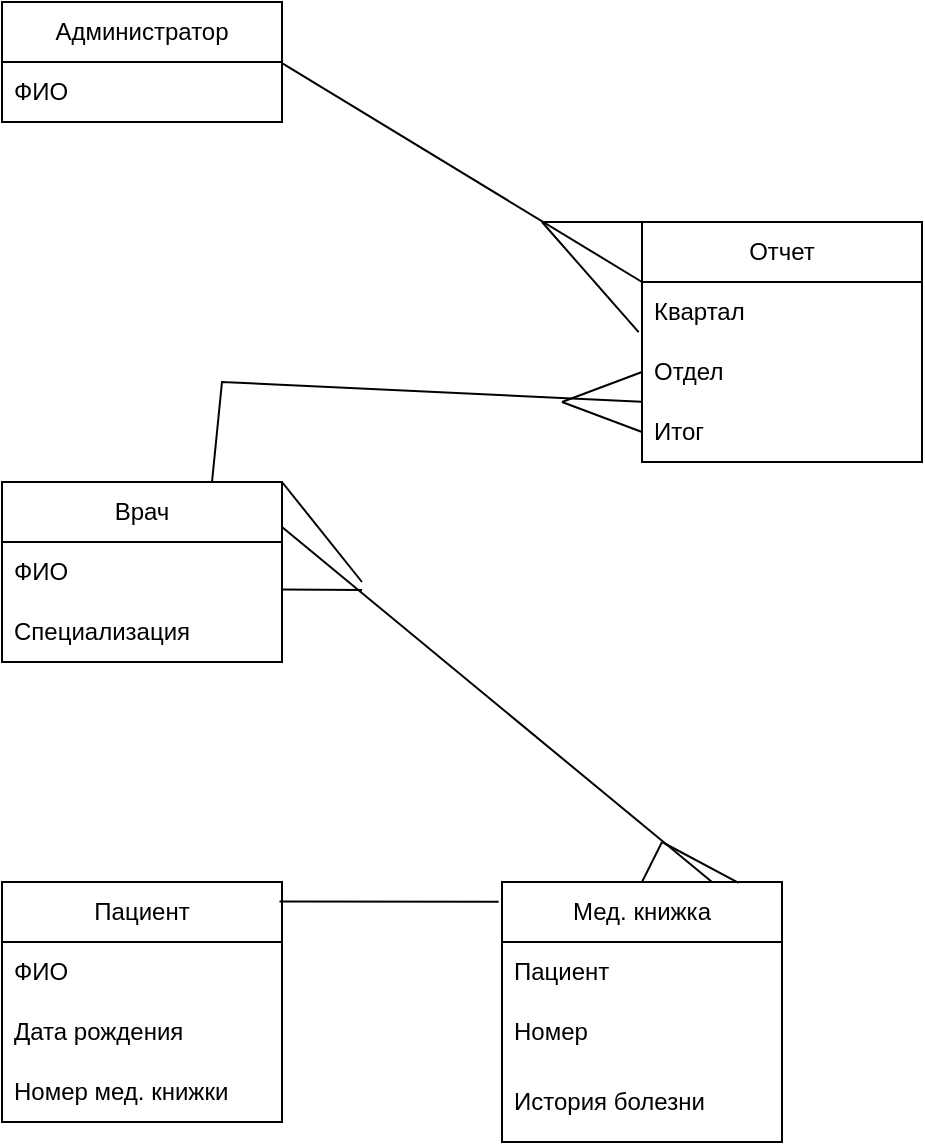 <mxfile version="25.0.3">
  <diagram name="Страница — 1" id="fC-j9lsUPn7sBgdLvZU4">
    <mxGraphModel dx="1395" dy="749" grid="1" gridSize="10" guides="1" tooltips="1" connect="1" arrows="1" fold="1" page="1" pageScale="1" pageWidth="827" pageHeight="1169" math="0" shadow="0">
      <root>
        <mxCell id="0" />
        <mxCell id="1" parent="0" />
        <mxCell id="zSCzqbMGG7_pVgONX9-E-3" value="Администратор" style="swimlane;fontStyle=0;childLayout=stackLayout;horizontal=1;startSize=30;horizontalStack=0;resizeParent=1;resizeParentMax=0;resizeLast=0;collapsible=1;marginBottom=0;whiteSpace=wrap;html=1;" vertex="1" parent="1">
          <mxGeometry x="150" y="180" width="140" height="60" as="geometry" />
        </mxCell>
        <mxCell id="zSCzqbMGG7_pVgONX9-E-4" value="ФИО" style="text;strokeColor=none;fillColor=none;align=left;verticalAlign=middle;spacingLeft=4;spacingRight=4;overflow=hidden;points=[[0,0.5],[1,0.5]];portConstraint=eastwest;rotatable=0;whiteSpace=wrap;html=1;" vertex="1" parent="zSCzqbMGG7_pVgONX9-E-3">
          <mxGeometry y="30" width="140" height="30" as="geometry" />
        </mxCell>
        <mxCell id="zSCzqbMGG7_pVgONX9-E-7" value="Врач" style="swimlane;fontStyle=0;childLayout=stackLayout;horizontal=1;startSize=30;horizontalStack=0;resizeParent=1;resizeParentMax=0;resizeLast=0;collapsible=1;marginBottom=0;whiteSpace=wrap;html=1;" vertex="1" parent="1">
          <mxGeometry x="150" y="420" width="140" height="90" as="geometry" />
        </mxCell>
        <mxCell id="zSCzqbMGG7_pVgONX9-E-8" value="ФИО" style="text;strokeColor=none;fillColor=none;align=left;verticalAlign=middle;spacingLeft=4;spacingRight=4;overflow=hidden;points=[[0,0.5],[1,0.5]];portConstraint=eastwest;rotatable=0;whiteSpace=wrap;html=1;" vertex="1" parent="zSCzqbMGG7_pVgONX9-E-7">
          <mxGeometry y="30" width="140" height="30" as="geometry" />
        </mxCell>
        <mxCell id="zSCzqbMGG7_pVgONX9-E-9" value="Специализация" style="text;strokeColor=none;fillColor=none;align=left;verticalAlign=middle;spacingLeft=4;spacingRight=4;overflow=hidden;points=[[0,0.5],[1,0.5]];portConstraint=eastwest;rotatable=0;whiteSpace=wrap;html=1;" vertex="1" parent="zSCzqbMGG7_pVgONX9-E-7">
          <mxGeometry y="60" width="140" height="30" as="geometry" />
        </mxCell>
        <mxCell id="zSCzqbMGG7_pVgONX9-E-11" value="Пациент" style="swimlane;fontStyle=0;childLayout=stackLayout;horizontal=1;startSize=30;horizontalStack=0;resizeParent=1;resizeParentMax=0;resizeLast=0;collapsible=1;marginBottom=0;whiteSpace=wrap;html=1;" vertex="1" parent="1">
          <mxGeometry x="150" y="620" width="140" height="120" as="geometry" />
        </mxCell>
        <mxCell id="zSCzqbMGG7_pVgONX9-E-12" value="ФИО" style="text;strokeColor=none;fillColor=none;align=left;verticalAlign=middle;spacingLeft=4;spacingRight=4;overflow=hidden;points=[[0,0.5],[1,0.5]];portConstraint=eastwest;rotatable=0;whiteSpace=wrap;html=1;" vertex="1" parent="zSCzqbMGG7_pVgONX9-E-11">
          <mxGeometry y="30" width="140" height="30" as="geometry" />
        </mxCell>
        <mxCell id="zSCzqbMGG7_pVgONX9-E-13" value="Дата рождения" style="text;strokeColor=none;fillColor=none;align=left;verticalAlign=middle;spacingLeft=4;spacingRight=4;overflow=hidden;points=[[0,0.5],[1,0.5]];portConstraint=eastwest;rotatable=0;whiteSpace=wrap;html=1;" vertex="1" parent="zSCzqbMGG7_pVgONX9-E-11">
          <mxGeometry y="60" width="140" height="30" as="geometry" />
        </mxCell>
        <mxCell id="zSCzqbMGG7_pVgONX9-E-14" value="Номер мед. книжки" style="text;strokeColor=none;fillColor=none;align=left;verticalAlign=middle;spacingLeft=4;spacingRight=4;overflow=hidden;points=[[0,0.5],[1,0.5]];portConstraint=eastwest;rotatable=0;whiteSpace=wrap;html=1;" vertex="1" parent="zSCzqbMGG7_pVgONX9-E-11">
          <mxGeometry y="90" width="140" height="30" as="geometry" />
        </mxCell>
        <mxCell id="zSCzqbMGG7_pVgONX9-E-15" value="Отчет" style="swimlane;fontStyle=0;childLayout=stackLayout;horizontal=1;startSize=30;horizontalStack=0;resizeParent=1;resizeParentMax=0;resizeLast=0;collapsible=1;marginBottom=0;whiteSpace=wrap;html=1;" vertex="1" parent="1">
          <mxGeometry x="470" y="290" width="140" height="120" as="geometry" />
        </mxCell>
        <mxCell id="zSCzqbMGG7_pVgONX9-E-16" value="Квартал" style="text;strokeColor=none;fillColor=none;align=left;verticalAlign=middle;spacingLeft=4;spacingRight=4;overflow=hidden;points=[[0,0.5],[1,0.5]];portConstraint=eastwest;rotatable=0;whiteSpace=wrap;html=1;" vertex="1" parent="zSCzqbMGG7_pVgONX9-E-15">
          <mxGeometry y="30" width="140" height="30" as="geometry" />
        </mxCell>
        <mxCell id="zSCzqbMGG7_pVgONX9-E-17" value="Отдел" style="text;strokeColor=none;fillColor=none;align=left;verticalAlign=middle;spacingLeft=4;spacingRight=4;overflow=hidden;points=[[0,0.5],[1,0.5]];portConstraint=eastwest;rotatable=0;whiteSpace=wrap;html=1;" vertex="1" parent="zSCzqbMGG7_pVgONX9-E-15">
          <mxGeometry y="60" width="140" height="30" as="geometry" />
        </mxCell>
        <mxCell id="zSCzqbMGG7_pVgONX9-E-18" value="Итог" style="text;strokeColor=none;fillColor=none;align=left;verticalAlign=middle;spacingLeft=4;spacingRight=4;overflow=hidden;points=[[0,0.5],[1,0.5]];portConstraint=eastwest;rotatable=0;whiteSpace=wrap;html=1;" vertex="1" parent="zSCzqbMGG7_pVgONX9-E-15">
          <mxGeometry y="90" width="140" height="30" as="geometry" />
        </mxCell>
        <mxCell id="zSCzqbMGG7_pVgONX9-E-19" value="Мед. книжка" style="swimlane;fontStyle=0;childLayout=stackLayout;horizontal=1;startSize=30;horizontalStack=0;resizeParent=1;resizeParentMax=0;resizeLast=0;collapsible=1;marginBottom=0;whiteSpace=wrap;html=1;" vertex="1" parent="1">
          <mxGeometry x="400" y="620" width="140" height="130" as="geometry" />
        </mxCell>
        <mxCell id="zSCzqbMGG7_pVgONX9-E-20" value="Пациент" style="text;strokeColor=none;fillColor=none;align=left;verticalAlign=middle;spacingLeft=4;spacingRight=4;overflow=hidden;points=[[0,0.5],[1,0.5]];portConstraint=eastwest;rotatable=0;whiteSpace=wrap;html=1;" vertex="1" parent="zSCzqbMGG7_pVgONX9-E-19">
          <mxGeometry y="30" width="140" height="30" as="geometry" />
        </mxCell>
        <mxCell id="zSCzqbMGG7_pVgONX9-E-21" value="Номер" style="text;strokeColor=none;fillColor=none;align=left;verticalAlign=middle;spacingLeft=4;spacingRight=4;overflow=hidden;points=[[0,0.5],[1,0.5]];portConstraint=eastwest;rotatable=0;whiteSpace=wrap;html=1;" vertex="1" parent="zSCzqbMGG7_pVgONX9-E-19">
          <mxGeometry y="60" width="140" height="30" as="geometry" />
        </mxCell>
        <mxCell id="zSCzqbMGG7_pVgONX9-E-22" value="История болезни" style="text;strokeColor=none;fillColor=none;align=left;verticalAlign=middle;spacingLeft=4;spacingRight=4;overflow=hidden;points=[[0,0.5],[1,0.5]];portConstraint=eastwest;rotatable=0;whiteSpace=wrap;html=1;" vertex="1" parent="zSCzqbMGG7_pVgONX9-E-19">
          <mxGeometry y="90" width="140" height="40" as="geometry" />
        </mxCell>
        <mxCell id="zSCzqbMGG7_pVgONX9-E-23" value="" style="endArrow=none;html=1;rounded=0;exitX=0.991;exitY=0.081;exitDx=0;exitDy=0;exitPerimeter=0;entryX=-0.012;entryY=0.076;entryDx=0;entryDy=0;entryPerimeter=0;" edge="1" parent="1" source="zSCzqbMGG7_pVgONX9-E-11" target="zSCzqbMGG7_pVgONX9-E-19">
          <mxGeometry width="50" height="50" relative="1" as="geometry">
            <mxPoint x="320" y="550" as="sourcePoint" />
            <mxPoint x="370" y="500" as="targetPoint" />
          </mxGeometry>
        </mxCell>
        <mxCell id="zSCzqbMGG7_pVgONX9-E-29" value="" style="endArrow=none;html=1;rounded=0;entryX=0;entryY=0.25;entryDx=0;entryDy=0;exitX=1.003;exitY=0.028;exitDx=0;exitDy=0;exitPerimeter=0;" edge="1" parent="1" source="zSCzqbMGG7_pVgONX9-E-4" target="zSCzqbMGG7_pVgONX9-E-15">
          <mxGeometry width="50" height="50" relative="1" as="geometry">
            <mxPoint x="330" y="460" as="sourcePoint" />
            <mxPoint x="380" y="410" as="targetPoint" />
          </mxGeometry>
        </mxCell>
        <mxCell id="zSCzqbMGG7_pVgONX9-E-30" value="" style="endArrow=none;html=1;rounded=0;entryX=-0.012;entryY=0.835;entryDx=0;entryDy=0;entryPerimeter=0;" edge="1" parent="1" target="zSCzqbMGG7_pVgONX9-E-16">
          <mxGeometry width="50" height="50" relative="1" as="geometry">
            <mxPoint x="420" y="290" as="sourcePoint" />
            <mxPoint x="380" y="410" as="targetPoint" />
          </mxGeometry>
        </mxCell>
        <mxCell id="zSCzqbMGG7_pVgONX9-E-31" value="" style="endArrow=none;html=1;rounded=0;exitX=0;exitY=0;exitDx=0;exitDy=0;" edge="1" parent="1" source="zSCzqbMGG7_pVgONX9-E-15">
          <mxGeometry width="50" height="50" relative="1" as="geometry">
            <mxPoint x="440" y="230" as="sourcePoint" />
            <mxPoint x="420" y="290" as="targetPoint" />
          </mxGeometry>
        </mxCell>
        <mxCell id="zSCzqbMGG7_pVgONX9-E-32" value="" style="endArrow=none;html=1;rounded=0;entryX=0.75;entryY=0;entryDx=0;entryDy=0;exitX=1;exitY=0.25;exitDx=0;exitDy=0;" edge="1" parent="1" source="zSCzqbMGG7_pVgONX9-E-7" target="zSCzqbMGG7_pVgONX9-E-19">
          <mxGeometry width="50" height="50" relative="1" as="geometry">
            <mxPoint x="310" y="610" as="sourcePoint" />
            <mxPoint x="360" y="560" as="targetPoint" />
          </mxGeometry>
        </mxCell>
        <mxCell id="zSCzqbMGG7_pVgONX9-E-34" value="" style="endArrow=none;html=1;rounded=0;exitX=0.999;exitY=0.793;exitDx=0;exitDy=0;exitPerimeter=0;" edge="1" parent="1" source="zSCzqbMGG7_pVgONX9-E-8">
          <mxGeometry width="50" height="50" relative="1" as="geometry">
            <mxPoint x="290" y="530" as="sourcePoint" />
            <mxPoint x="330" y="474" as="targetPoint" />
          </mxGeometry>
        </mxCell>
        <mxCell id="zSCzqbMGG7_pVgONX9-E-35" value="" style="endArrow=none;html=1;rounded=0;exitX=1;exitY=0;exitDx=0;exitDy=0;" edge="1" parent="1" source="zSCzqbMGG7_pVgONX9-E-7">
          <mxGeometry width="50" height="50" relative="1" as="geometry">
            <mxPoint x="290" y="530" as="sourcePoint" />
            <mxPoint x="330" y="470" as="targetPoint" />
          </mxGeometry>
        </mxCell>
        <mxCell id="zSCzqbMGG7_pVgONX9-E-36" value="" style="endArrow=none;html=1;rounded=0;exitX=0.5;exitY=0;exitDx=0;exitDy=0;" edge="1" parent="1" source="zSCzqbMGG7_pVgONX9-E-19">
          <mxGeometry width="50" height="50" relative="1" as="geometry">
            <mxPoint x="490" y="670" as="sourcePoint" />
            <mxPoint x="480" y="600" as="targetPoint" />
          </mxGeometry>
        </mxCell>
        <mxCell id="zSCzqbMGG7_pVgONX9-E-37" value="" style="endArrow=none;html=1;rounded=0;entryX=0.845;entryY=0.003;entryDx=0;entryDy=0;entryPerimeter=0;" edge="1" parent="1" target="zSCzqbMGG7_pVgONX9-E-19">
          <mxGeometry width="50" height="50" relative="1" as="geometry">
            <mxPoint x="480" y="600" as="sourcePoint" />
            <mxPoint x="540" y="620" as="targetPoint" />
          </mxGeometry>
        </mxCell>
        <mxCell id="zSCzqbMGG7_pVgONX9-E-38" value="" style="endArrow=none;html=1;rounded=0;exitX=0.75;exitY=0;exitDx=0;exitDy=0;entryX=-0.002;entryY=-0.006;entryDx=0;entryDy=0;entryPerimeter=0;" edge="1" parent="1" source="zSCzqbMGG7_pVgONX9-E-7" target="zSCzqbMGG7_pVgONX9-E-18">
          <mxGeometry width="50" height="50" relative="1" as="geometry">
            <mxPoint x="220" y="360.0" as="sourcePoint" />
            <mxPoint x="325" y="390" as="targetPoint" />
            <Array as="points">
              <mxPoint x="260" y="370" />
            </Array>
          </mxGeometry>
        </mxCell>
        <mxCell id="zSCzqbMGG7_pVgONX9-E-39" value="" style="endArrow=none;html=1;rounded=0;entryX=0;entryY=0.5;entryDx=0;entryDy=0;" edge="1" parent="1" target="zSCzqbMGG7_pVgONX9-E-17">
          <mxGeometry width="50" height="50" relative="1" as="geometry">
            <mxPoint x="430" y="380" as="sourcePoint" />
            <mxPoint x="360" y="450" as="targetPoint" />
          </mxGeometry>
        </mxCell>
        <mxCell id="zSCzqbMGG7_pVgONX9-E-40" value="" style="endArrow=none;html=1;rounded=0;entryX=0;entryY=0.5;entryDx=0;entryDy=0;" edge="1" parent="1" target="zSCzqbMGG7_pVgONX9-E-18">
          <mxGeometry width="50" height="50" relative="1" as="geometry">
            <mxPoint x="430" y="380" as="sourcePoint" />
            <mxPoint x="360" y="450" as="targetPoint" />
          </mxGeometry>
        </mxCell>
      </root>
    </mxGraphModel>
  </diagram>
</mxfile>
